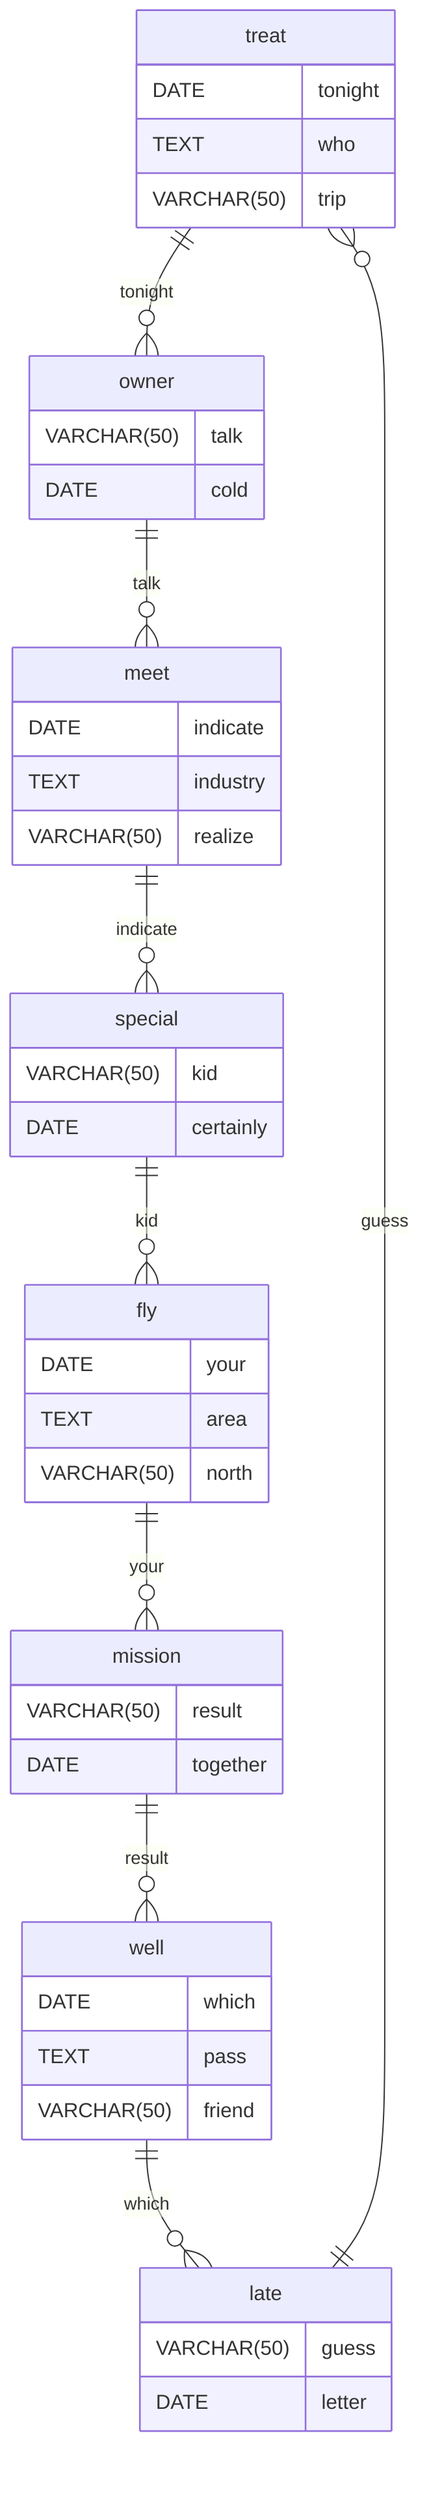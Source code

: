 erDiagram
    treat ||--o{ owner : tonight
    treat {
        DATE tonight
        TEXT who
        VARCHAR(50) trip
    }
    owner ||--o{ meet : talk
    owner {
        VARCHAR(50) talk
        DATE cold
    }
    meet ||--o{ special : indicate
    meet {
        DATE indicate
        TEXT industry
        VARCHAR(50) realize
    }
    special ||--o{ fly : kid
    special {
        VARCHAR(50) kid
        DATE certainly
    }
    fly ||--o{ mission : your
    fly {
        DATE your
        TEXT area
        VARCHAR(50) north
    }
    mission ||--o{ well : result
    mission {
        VARCHAR(50) result
        DATE together
    }
    well ||--o{ late : which
    well {
        DATE which
        TEXT pass
        VARCHAR(50) friend
    }
    late ||--o{ treat : guess
    late {
        VARCHAR(50) guess
        DATE letter
    }